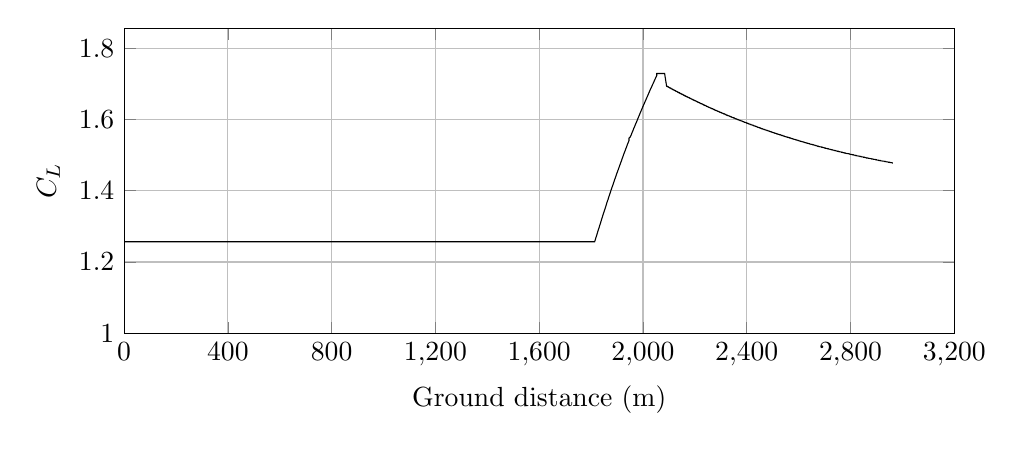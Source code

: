 %CL_vs_GroundDistance
\begin{tikzpicture}

\begin{axis}[
width=\textwidth,
height=0.45\textwidth,
scaled ticks=false, tick label style={/pgf/number format/fixed},
xmin=0.0,
xmax=3200,
xtick={0,400,800,1200,1600,2000,2400,2800,3200},
xlabel={Ground distance (m)},
xmajorgrids,
ymin=1.0,
ymax=1.856,
ylabel={$C_L$},
ymajorgrids,
legend style={at={(1.03,0.5)},anchor=west,draw=black,fill=white,legend cell align=left}
]

\addplot [
color=black,
solid
]
table[row sep=crcr]{
1.36E-8	1.257\\
2.033E-7	1.257\\
1.849E-6	1.257\\
9.983E-6	1.257\\
4.135E-5	1.257\\
1.247E-4	1.257\\
2.844E-4	1.257\\
5.588E-4	1.257\\
9.398E-4	1.257\\
0.001	1.257\\
0.002	1.257\\
0.003	1.257\\
0.003	1.257\\
0.004	1.257\\
0.005	1.257\\
0.006	1.257\\
0.008	1.257\\
0.009	1.257\\
0.01	1.257\\
0.012	1.257\\
0.013	1.257\\
0.015	1.257\\
0.017	1.257\\
0.018	1.257\\
0.02	1.257\\
0.022	1.257\\
0.025	1.257\\
0.027	1.257\\
0.029	1.257\\
0.032	1.257\\
0.034	1.257\\
0.037	1.257\\
0.04	1.257\\
0.042	1.257\\
0.045	1.257\\
0.048	1.257\\
0.052	1.257\\
0.055	1.257\\
0.058	1.257\\
0.062	1.257\\
0.065	1.257\\
0.069	1.257\\
0.073	1.257\\
0.077	1.257\\
0.08	1.257\\
0.085	1.257\\
0.089	1.257\\
0.093	1.257\\
0.097	1.257\\
0.102	1.257\\
0.107	1.257\\
0.111	1.257\\
0.116	1.257\\
0.121	1.257\\
0.126	1.257\\
0.131	1.257\\
0.136	1.257\\
0.142	1.257\\
0.147	1.257\\
0.153	1.257\\
0.158	1.257\\
0.164	1.257\\
0.17	1.257\\
0.176	1.257\\
0.182	1.257\\
0.188	1.257\\
0.195	1.257\\
0.201	1.257\\
0.208	1.257\\
0.214	1.257\\
0.221	1.257\\
0.228	1.257\\
0.235	1.257\\
0.242	1.257\\
0.25	1.257\\
0.257	1.257\\
0.264	1.257\\
0.272	1.257\\
0.28	1.257\\
0.287	1.257\\
0.296	1.257\\
0.304	1.257\\
0.312	1.257\\
0.32	1.257\\
0.329	1.257\\
0.337	1.257\\
0.346	1.257\\
0.355	1.257\\
0.363	1.257\\
0.372	1.257\\
0.382	1.257\\
0.391	1.257\\
0.4	1.257\\
0.41	1.257\\
0.419	1.257\\
0.429	1.257\\
0.439	1.257\\
0.449	1.257\\
0.459	1.257\\
0.469	1.257\\
0.48	1.257\\
0.49	1.257\\
0.501	1.257\\
0.511	1.257\\
0.522	1.257\\
0.533	1.257\\
0.545	1.257\\
0.556	1.257\\
0.567	1.257\\
0.579	1.257\\
0.59	1.257\\
0.602	1.257\\
0.614	1.257\\
0.626	1.257\\
0.638	1.257\\
0.65	1.257\\
0.663	1.257\\
0.675	1.257\\
0.689	1.257\\
0.702	1.257\\
0.715	1.257\\
0.728	1.257\\
0.742	1.257\\
0.755	1.257\\
0.769	1.257\\
0.783	1.257\\
0.797	1.257\\
0.811	1.257\\
0.825	1.257\\
0.84	1.257\\
0.854	1.257\\
0.869	1.257\\
0.884	1.257\\
0.899	1.257\\
0.914	1.257\\
0.929	1.257\\
0.945	1.257\\
0.961	1.257\\
0.976	1.257\\
0.992	1.257\\
1.007	1.257\\
1.023	1.257\\
1.04	1.257\\
1.056	1.257\\
1.073	1.257\\
1.09	1.257\\
1.107	1.257\\
1.124	1.257\\
1.142	1.257\\
1.159	1.257\\
1.177	1.257\\
1.195	1.257\\
1.213	1.257\\
1.231	1.257\\
1.249	1.257\\
1.268	1.257\\
1.286	1.257\\
1.305	1.257\\
1.323	1.257\\
1.342	1.257\\
1.361	1.257\\
1.382	1.257\\
1.401	1.257\\
1.421	1.257\\
1.441	1.257\\
1.461	1.257\\
1.482	1.257\\
1.502	1.257\\
1.522	1.257\\
1.544	1.257\\
1.565	1.257\\
1.586	1.257\\
1.607	1.257\\
1.629	1.257\\
1.651	1.257\\
1.673	1.257\\
1.695	1.257\\
1.717	1.257\\
1.739	1.257\\
1.762	1.257\\
1.785	1.257\\
1.808	1.257\\
1.831	1.257\\
1.854	1.257\\
1.878	1.257\\
1.902	1.257\\
1.925	1.257\\
1.95	1.257\\
1.975	1.257\\
1.999	1.257\\
2.025	1.257\\
2.049	1.257\\
2.074	1.257\\
2.1	1.257\\
2.125	1.257\\
2.15	1.257\\
2.176	1.257\\
2.202	1.257\\
2.228	1.257\\
2.254	1.257\\
2.281	1.257\\
2.308	1.257\\
2.335	1.257\\
2.362	1.257\\
2.39	1.257\\
2.417	1.257\\
2.445	1.257\\
2.474	1.257\\
2.502	1.257\\
2.53	1.257\\
2.559	1.257\\
2.588	1.257\\
2.618	1.257\\
2.648	1.257\\
2.677	1.257\\
2.706	1.257\\
2.736	1.257\\
2.766	1.257\\
2.796	1.257\\
2.827	1.257\\
2.859	1.257\\
2.89	1.257\\
2.922	1.257\\
2.953	1.257\\
2.985	1.257\\
3.017	1.257\\
3.049	1.257\\
3.081	1.257\\
3.113	1.257\\
3.145	1.257\\
3.179	1.257\\
3.211	1.257\\
3.246	1.257\\
3.28	1.257\\
3.314	1.257\\
3.349	1.257\\
3.383	1.257\\
3.418	1.257\\
3.454	1.257\\
3.489	1.257\\
3.524	1.257\\
3.561	1.257\\
3.597	1.257\\
3.633	1.257\\
3.669	1.257\\
3.707	1.257\\
3.743	1.257\\
3.781	1.257\\
3.819	1.257\\
3.856	1.257\\
3.895	1.257\\
3.933	1.257\\
3.972	1.257\\
4.01	1.257\\
4.049	1.257\\
4.089	1.257\\
4.129	1.257\\
4.168	1.257\\
4.208	1.257\\
4.248	1.257\\
4.288	1.257\\
4.329	1.257\\
4.369	1.257\\
4.41	1.257\\
4.452	1.257\\
4.493	1.257\\
4.536	1.257\\
4.578	1.257\\
4.62	1.257\\
4.662	1.257\\
4.706	1.257\\
4.749	1.257\\
4.792	1.257\\
4.836	1.257\\
4.881	1.257\\
4.925	1.257\\
4.97	1.257\\
5.015	1.257\\
5.06	1.257\\
5.106	1.257\\
5.152	1.257\\
5.197	1.257\\
5.244	1.257\\
5.29	1.257\\
5.336	1.257\\
5.383	1.257\\
5.43	1.257\\
5.477	1.257\\
5.526	1.257\\
5.574	1.257\\
5.623	1.257\\
5.671	1.257\\
5.72	1.257\\
5.771	1.257\\
5.821	1.257\\
5.87	1.257\\
5.921	1.257\\
5.971	1.257\\
6.021	1.257\\
6.071	1.257\\
6.123	1.257\\
6.174	1.257\\
6.226	1.257\\
6.278	1.257\\
6.332	1.257\\
6.384	1.257\\
6.437	1.257\\
6.489	1.257\\
6.543	1.257\\
6.597	1.257\\
6.65	1.257\\
6.705	1.257\\
6.759	1.257\\
6.814	1.257\\
6.87	1.257\\
6.925	1.257\\
6.981	1.257\\
7.038	1.257\\
7.095	1.257\\
7.151	1.257\\
7.209	1.257\\
7.267	1.257\\
7.325	1.257\\
7.383	1.257\\
7.442	1.257\\
7.502	1.257\\
7.562	1.257\\
7.622	1.257\\
7.683	1.257\\
7.743	1.257\\
7.803	1.257\\
7.864	1.257\\
7.925	1.257\\
7.987	1.257\\
8.048	1.257\\
8.109	1.257\\
8.173	1.257\\
8.236	1.257\\
8.3	1.257\\
8.363	1.257\\
8.428	1.257\\
8.491	1.257\\
8.557	1.257\\
8.623	1.257\\
8.688	1.257\\
8.754	1.257\\
8.821	1.257\\
8.889	1.257\\
8.957	1.257\\
9.025	1.257\\
9.093	1.257\\
9.16	1.257\\
9.227	1.257\\
9.296	1.257\\
9.364	1.257\\
9.433	1.257\\
9.504	1.257\\
9.575	1.257\\
9.644	1.257\\
9.716	1.257\\
9.787	1.257\\
9.858	1.257\\
9.93	1.257\\
10.002	1.257\\
10.075	1.257\\
10.147	1.257\\
10.221	1.257\\
10.294	1.257\\
10.367	1.257\\
10.441	1.257\\
10.516	1.257\\
10.591	1.257\\
10.667	1.257\\
10.743	1.257\\
10.82	1.257\\
10.897	1.257\\
10.974	1.257\\
11.051	1.257\\
11.128	1.257\\
11.208	1.257\\
11.287	1.257\\
11.366	1.257\\
11.446	1.257\\
11.527	1.257\\
11.607	1.257\\
11.688	1.257\\
11.77	1.257\\
11.851	1.257\\
11.933	1.257\\
12.017	1.257\\
12.1	1.257\\
12.185	1.257\\
12.271	1.257\\
12.354	1.257\\
12.44	1.257\\
12.526	1.257\\
12.611	1.257\\
12.696	1.257\\
12.785	1.257\\
12.871	1.257\\
12.958	1.257\\
13.046	1.257\\
13.133	1.257\\
13.221	1.257\\
13.31	1.257\\
13.4	1.257\\
13.489	1.257\\
13.578	1.257\\
13.667	1.257\\
13.758	1.257\\
13.848	1.257\\
13.939	1.257\\
14.031	1.257\\
14.124	1.257\\
14.215	1.257\\
14.308	1.257\\
14.401	1.257\\
14.495	1.257\\
14.589	1.257\\
14.683	1.257\\
14.779	1.257\\
14.874	1.257\\
14.97	1.257\\
15.069	1.257\\
15.164	1.257\\
15.26	1.257\\
15.357	1.257\\
15.455	1.257\\
15.553	1.257\\
15.653	1.257\\
15.755	1.257\\
15.856	1.257\\
15.958	1.257\\
16.06	1.257\\
16.164	1.257\\
16.267	1.257\\
16.369	1.257\\
16.472	1.257\\
16.577	1.257\\
16.679	1.257\\
16.784	1.257\\
16.89	1.257\\
16.997	1.257\\
17.104	1.257\\
17.211	1.257\\
17.319	1.257\\
17.424	1.257\\
17.532	1.257\\
17.64	1.257\\
17.749	1.257\\
17.857	1.257\\
17.969	1.257\\
18.08	1.257\\
18.189	1.257\\
18.302	1.257\\
18.413	1.257\\
18.526	1.257\\
18.637	1.257\\
18.751	1.257\\
18.865	1.257\\
18.98	1.257\\
19.094	1.257\\
19.209	1.257\\
19.323	1.257\\
19.438	1.257\\
19.556	1.257\\
19.672	1.257\\
19.789	1.257\\
19.907	1.257\\
20.024	1.257\\
20.143	1.257\\
20.264	1.257\\
20.384	1.257\\
20.504	1.257\\
20.623	1.257\\
20.745	1.257\\
20.866	1.257\\
20.987	1.257\\
21.113	1.257\\
21.236	1.257\\
21.36	1.257\\
21.484	1.257\\
21.608	1.257\\
21.732	1.257\\
21.858	1.257\\
21.985	1.257\\
22.112	1.257\\
22.237	1.257\\
22.363	1.257\\
22.489	1.257\\
22.616	1.257\\
22.744	1.257\\
22.875	1.257\\
23.004	1.257\\
23.131	1.257\\
23.258	1.257\\
23.389	1.257\\
23.52	1.257\\
23.653	1.257\\
23.783	1.257\\
23.918	1.257\\
24.051	1.257\\
24.182	1.257\\
24.315	1.257\\
24.45	1.257\\
24.585	1.257\\
24.721	1.257\\
24.857	1.257\\
24.995	1.257\\
25.13	1.257\\
25.271	1.257\\
25.407	1.257\\
25.543	1.257\\
25.683	1.257\\
25.821	1.257\\
25.96	1.257\\
25.988	1.257\\
26.056	1.257\\
26.062	1.257\\
26.067	1.257\\
26.072	1.257\\
26.073	1.257\\
26.075	1.257\\
26.08	1.257\\
26.102	1.257\\
26.183	1.257\\
26.3	1.257\\
26.428	1.257\\
26.558	1.257\\
26.688	1.257\\
26.819	1.257\\
26.952	1.257\\
27.084	1.257\\
27.217	1.257\\
27.351	1.257\\
27.483	1.257\\
27.618	1.257\\
27.752	1.257\\
27.887	1.257\\
28.023	1.257\\
28.159	1.257\\
28.296	1.257\\
28.435	1.257\\
28.571	1.257\\
28.71	1.257\\
28.85	1.257\\
28.989	1.257\\
29.129	1.257\\
29.272	1.257\\
29.413	1.257\\
29.555	1.257\\
29.7	1.257\\
29.842	1.257\\
29.985	1.257\\
30.129	1.257\\
30.275	1.257\\
30.422	1.257\\
30.569	1.257\\
30.717	1.257\\
30.865	1.257\\
31.012	1.257\\
31.162	1.257\\
31.314	1.257\\
31.463	1.257\\
31.612	1.257\\
31.763	1.257\\
31.915	1.257\\
32.067	1.257\\
32.219	1.257\\
32.372	1.257\\
32.525	1.257\\
32.677	1.257\\
32.83	1.257\\
32.986	1.257\\
33.143	1.257\\
33.3	1.257\\
33.458	1.257\\
33.614	1.257\\
33.77	1.257\\
33.929	1.257\\
34.088	1.257\\
34.248	1.257\\
34.407	1.257\\
34.565	1.257\\
34.724	1.257\\
34.887	1.257\\
35.049	1.257\\
35.21	1.257\\
35.37	1.257\\
35.532	1.257\\
35.693	1.257\\
35.855	1.257\\
36.023	1.257\\
36.191	1.257\\
36.357	1.257\\
36.521	1.257\\
36.688	1.257\\
36.854	1.257\\
37.025	1.257\\
37.192	1.257\\
37.361	1.257\\
37.529	1.257\\
37.697	1.257\\
37.868	1.257\\
38.038	1.257\\
38.209	1.257\\
38.379	1.257\\
38.553	1.257\\
38.723	1.257\\
38.898	1.257\\
39.071	1.257\\
39.244	1.257\\
39.42	1.257\\
39.592	1.257\\
39.765	1.257\\
39.943	1.257\\
40.117	1.257\\
40.295	1.257\\
40.472	1.257\\
40.648	1.257\\
40.824	1.257\\
41.004	1.257\\
41.182	1.257\\
41.36	1.257\\
41.54	1.257\\
41.723	1.257\\
41.903	1.257\\
42.085	1.257\\
42.267	1.257\\
42.447	1.257\\
42.631	1.257\\
42.81	1.257\\
42.993	1.257\\
43.179	1.257\\
43.363	1.257\\
43.548	1.257\\
43.734	1.257\\
43.918	1.257\\
44.105	1.257\\
44.293	1.257\\
44.481	1.257\\
44.669	1.257\\
44.859	1.257\\
45.047	1.257\\
45.237	1.257\\
45.428	1.257\\
45.616	1.257\\
45.807	1.257\\
45.999	1.257\\
46.188	1.257\\
46.381	1.257\\
46.573	1.257\\
46.766	1.257\\
46.959	1.257\\
47.153	1.257\\
47.345	1.257\\
47.539	1.257\\
47.732	1.257\\
47.928	1.257\\
48.123	1.257\\
48.321	1.257\\
48.517	1.257\\
48.713	1.257\\
48.913	1.257\\
49.112	1.257\\
49.312	1.257\\
49.51	1.257\\
49.712	1.257\\
49.91	1.257\\
50.112	1.257\\
50.309	1.257\\
50.508	1.257\\
50.709	1.257\\
50.912	1.257\\
51.116	1.257\\
51.321	1.257\\
51.525	1.257\\
51.729	1.257\\
51.934	1.257\\
52.14	1.257\\
52.345	1.257\\
52.551	1.257\\
52.757	1.257\\
52.965	1.257\\
53.175	1.257\\
53.382	1.257\\
53.592	1.257\\
53.804	1.257\\
54.015	1.257\\
54.224	1.257\\
54.432	1.257\\
54.643	1.257\\
54.855	1.257\\
55.066	1.257\\
55.28	1.257\\
55.492	1.257\\
55.704	1.257\\
55.917	1.257\\
56.132	1.257\\
56.347	1.257\\
56.559	1.257\\
56.776	1.257\\
56.995	1.257\\
57.215	1.257\\
57.435	1.257\\
57.654	1.257\\
57.873	1.257\\
58.091	1.257\\
58.312	1.257\\
58.532	1.257\\
58.755	1.257\\
58.977	1.257\\
59.199	1.257\\
59.421	1.257\\
59.645	1.257\\
59.869	1.257\\
60.094	1.257\\
60.318	1.257\\
60.542	1.257\\
60.767	1.257\\
60.996	1.257\\
61.224	1.257\\
61.453	1.257\\
61.684	1.257\\
61.914	1.257\\
62.145	1.257\\
62.376	1.257\\
62.607	1.257\\
62.841	1.257\\
63.075	1.257\\
63.312	1.257\\
63.546	1.257\\
63.782	1.257\\
64.017	1.257\\
64.254	1.257\\
64.493	1.257\\
64.731	1.257\\
64.969	1.257\\
65.211	1.257\\
65.451	1.257\\
65.69	1.257\\
65.93	1.257\\
66.172	1.257\\
66.414	1.257\\
66.656	1.257\\
66.899	1.257\\
67.144	1.257\\
67.388	1.257\\
67.633	1.257\\
67.879	1.257\\
68.126	1.257\\
68.373	1.257\\
68.622	1.257\\
68.871	1.257\\
69.12	1.257\\
69.368	1.257\\
69.62	1.257\\
69.872	1.257\\
70.128	1.257\\
70.379	1.257\\
70.634	1.257\\
70.892	1.257\\
71.146	1.257\\
71.402	1.257\\
71.662	1.257\\
71.925	1.257\\
72.185	1.257\\
72.446	1.257\\
72.706	1.257\\
72.967	1.257\\
73.229	1.257\\
73.491	1.257\\
73.754	1.257\\
74.019	1.257\\
74.285	1.257\\
74.554	1.257\\
74.823	1.257\\
75.094	1.257\\
75.364	1.257\\
75.635	1.257\\
75.908	1.257\\
76.182	1.257\\
76.456	1.257\\
76.73	1.257\\
77.004	1.257\\
77.286	1.257\\
77.568	1.257\\
77.846	1.257\\
78.125	1.257\\
78.406	1.257\\
78.686	1.257\\
78.969	1.257\\
79.256	1.257\\
79.542	1.257\\
79.827	1.257\\
80.113	1.257\\
80.404	1.257\\
80.691	1.257\\
80.981	1.257\\
81.272	1.257\\
81.567	1.257\\
81.862	1.257\\
82.157	1.257\\
82.45	1.257\\
82.745	1.257\\
83.043	1.257\\
83.342	1.257\\
83.644	1.257\\
83.947	1.257\\
84.251	1.257\\
84.552	1.257\\
84.857	1.257\\
85.165	1.257\\
85.471	1.257\\
85.779	1.257\\
86.089	1.257\\
86.403	1.257\\
86.712	1.257\\
87.027	1.257\\
87.342	1.257\\
87.658	1.257\\
87.98	1.257\\
88.297	1.257\\
88.618	1.257\\
88.936	1.257\\
89.257	1.257\\
89.579	1.257\\
89.9	1.257\\
90.225	1.257\\
90.55	1.257\\
90.878	1.257\\
91.207	1.257\\
91.541	1.257\\
91.87	1.257\\
92.201	1.257\\
92.534	1.257\\
92.864	1.257\\
93.197	1.257\\
93.531	1.257\\
93.867	1.257\\
94.205	1.257\\
94.542	1.257\\
94.885	1.257\\
95.228	1.257\\
95.571	1.257\\
95.914	1.257\\
96.255	1.257\\
96.597	1.257\\
96.938	1.257\\
97.282	1.257\\
97.622	1.257\\
97.966	1.257\\
98.313	1.257\\
98.659	1.257\\
99.001	1.257\\
99.351	1.257\\
99.698	1.257\\
100.047	1.257\\
100.392	1.257\\
100.743	1.257\\
101.089	1.257\\
101.435	1.257\\
101.784	1.257\\
102.132	1.257\\
102.475	1.257\\
102.822	1.257\\
103.167	1.257\\
103.515	1.257\\
103.864	1.257\\
104.21	1.257\\
104.552	1.257\\
104.897	1.257\\
105.241	1.257\\
105.584	1.257\\
105.926	1.257\\
106.273	1.257\\
106.615	1.257\\
106.959	1.257\\
107.3	1.257\\
107.641	1.257\\
107.983	1.257\\
108.325	1.257\\
108.394	1.257\\
108.405	1.257\\
108.416	1.257\\
108.425	1.257\\
108.443	1.257\\
108.52	1.257\\
108.701	1.257\\
108.994	1.257\\
109.302	1.257\\
109.609	1.257\\
109.916	1.257\\
110.229	1.257\\
110.541	1.257\\
110.854	1.257\\
111.174	1.257\\
111.494	1.257\\
111.812	1.257\\
112.131	1.257\\
112.452	1.257\\
112.775	1.257\\
113.1	1.257\\
113.43	1.257\\
113.76	1.257\\
114.091	1.257\\
114.425	1.257\\
114.76	1.257\\
115.095	1.257\\
115.434	1.257\\
115.775	1.257\\
116.117	1.257\\
116.462	1.257\\
116.808	1.257\\
117.157	1.257\\
117.506	1.257\\
117.854	1.257\\
118.205	1.257\\
118.559	1.257\\
118.913	1.257\\
119.27	1.257\\
119.63	1.257\\
119.99	1.257\\
120.347	1.257\\
120.714	1.257\\
121.081	1.257\\
121.447	1.257\\
121.815	1.257\\
122.185	1.257\\
122.554	1.257\\
122.925	1.257\\
123.296	1.257\\
123.67	1.257\\
124.047	1.257\\
124.424	1.257\\
124.802	1.257\\
125.182	1.257\\
125.559	1.257\\
125.939	1.257\\
126.32	1.257\\
126.701	1.257\\
127.081	1.257\\
127.462	1.257\\
127.844	1.257\\
128.227	1.257\\
128.61	1.257\\
128.996	1.257\\
129.378	1.257\\
129.761	1.257\\
130.145	1.257\\
130.53	1.257\\
130.917	1.257\\
131.294	1.257\\
131.675	1.257\\
132.058	1.257\\
132.441	1.257\\
132.827	1.257\\
133.21	1.257\\
133.594	1.257\\
133.976	1.257\\
134.361	1.257\\
134.745	1.257\\
135.129	1.257\\
135.514	1.257\\
135.898	1.257\\
136.282	1.257\\
136.664	1.257\\
137.047	1.257\\
137.428	1.257\\
137.813	1.257\\
138.197	1.257\\
138.581	1.257\\
138.966	1.257\\
139.35	1.257\\
139.734	1.257\\
140.116	1.257\\
140.5	1.257\\
140.882	1.257\\
141.262	1.257\\
141.643	1.257\\
142.027	1.257\\
142.411	1.257\\
142.794	1.257\\
143.176	1.257\\
143.56	1.257\\
143.942	1.257\\
144.324	1.257\\
144.707	1.257\\
145.087	1.257\\
145.469	1.257\\
145.85	1.257\\
146.231	1.257\\
146.615	1.257\\
146.998	1.257\\
147.384	1.257\\
147.767	1.257\\
148.152	1.257\\
148.536	1.257\\
148.92	1.257\\
149.304	1.257\\
149.688	1.257\\
150.071	1.257\\
150.456	1.257\\
150.845	1.257\\
151.229	1.257\\
151.615	1.257\\
151.998	1.257\\
152.383	1.257\\
152.769	1.257\\
153.156	1.257\\
153.543	1.257\\
153.931	1.257\\
154.318	1.257\\
154.704	1.257\\
155.089	1.257\\
155.476	1.257\\
155.866	1.257\\
156.254	1.257\\
156.642	1.257\\
157.03	1.257\\
157.421	1.257\\
157.811	1.257\\
158.199	1.257\\
158.589	1.257\\
158.979	1.257\\
159.371	1.257\\
159.761	1.257\\
160.152	1.257\\
160.541	1.257\\
160.933	1.257\\
161.326	1.257\\
161.718	1.257\\
162.112	1.257\\
162.506	1.257\\
162.899	1.257\\
163.293	1.257\\
163.689	1.257\\
164.085	1.257\\
164.483	1.257\\
164.879	1.257\\
165.273	1.257\\
165.671	1.257\\
166.069	1.257\\
166.47	1.257\\
166.872	1.257\\
167.271	1.257\\
167.672	1.257\\
168.071	1.257\\
168.472	1.257\\
168.875	1.257\\
169.279	1.257\\
169.681	1.257\\
170.088	1.257\\
170.493	1.257\\
170.898	1.257\\
171.305	1.257\\
171.71	1.257\\
172.116	1.257\\
172.525	1.257\\
172.933	1.257\\
173.342	1.257\\
173.754	1.257\\
174.165	1.257\\
174.579	1.257\\
174.991	1.257\\
175.401	1.257\\
175.815	1.257\\
176.228	1.257\\
176.642	1.257\\
177.057	1.257\\
177.475	1.257\\
177.893	1.257\\
178.31	1.257\\
178.728	1.257\\
179.145	1.257\\
179.565	1.257\\
179.987	1.257\\
180.41	1.257\\
180.834	1.257\\
181.26	1.257\\
181.684	1.257\\
181.893	1.257\\
182.111	1.257\\
182.537	1.257\\
183.424	1.257\\
184.301	1.257\\
185.174	1.257\\
186.051	1.257\\
186.939	1.257\\
187.824	1.257\\
188.721	1.257\\
189.61	1.257\\
190.501	1.257\\
191.389	1.257\\
192.281	1.257\\
193.188	1.257\\
194.089	1.257\\
194.997	1.257\\
195.895	1.257\\
196.797	1.257\\
197.707	1.257\\
198.612	1.257\\
199.526	1.257\\
200.439	1.257\\
201.346	1.257\\
202.261	1.257\\
203.18	1.257\\
204.102	1.257\\
205.014	1.257\\
205.94	1.257\\
206.864	1.257\\
207.792	1.257\\
208.728	1.257\\
209.66	1.257\\
210.599	1.257\\
211.543	1.257\\
212.489	1.257\\
213.428	1.257\\
214.373	1.257\\
215.316	1.257\\
216.269	1.257\\
217.223	1.257\\
218.179	1.257\\
219.134	1.257\\
220.09	1.257\\
221.054	1.257\\
222.019	1.257\\
222.987	1.257\\
223.959	1.257\\
224.935	1.257\\
225.912	1.257\\
226.897	1.257\\
227.878	1.257\\
228.866	1.257\\
229.858	1.257\\
230.849	1.257\\
231.835	1.257\\
232.836	1.257\\
233.841	1.257\\
234.845	1.257\\
235.851	1.257\\
236.862	1.257\\
237.87	1.257\\
238.883	1.257\\
239.887	1.257\\
240.907	1.257\\
241.926	1.257\\
242.95	1.257\\
243.987	1.257\\
245.016	1.257\\
246.059	1.257\\
247.097	1.257\\
248.14	1.257\\
249.183	1.257\\
250.237	1.257\\
251.289	1.257\\
252.346	1.257\\
253.401	1.257\\
254.474	1.257\\
255.553	1.257\\
256.621	1.257\\
257.692	1.257\\
258.78	1.257\\
259.862	1.257\\
260.94	1.257\\
262.023	1.257\\
263.111	1.257\\
264.212	1.257\\
265.312	1.257\\
266.409	1.257\\
267.513	1.257\\
268.63	1.257\\
269.759	1.257\\
270.89	1.257\\
272.012	1.257\\
273.137	1.257\\
274.27	1.257\\
275.414	1.257\\
276.554	1.257\\
277.697	1.257\\
278.857	1.257\\
280.025	1.257\\
281.203	1.257\\
282.379	1.257\\
283.557	1.257\\
284.742	1.257\\
285.933	1.257\\
287.129	1.257\\
288.315	1.257\\
289.506	1.257\\
290.718	1.257\\
291.924	1.257\\
293.137	1.257\\
294.378	1.257\\
295.624	1.257\\
296.871	1.257\\
298.123	1.257\\
299.351	1.257\\
300.608	1.257\\
301.876	1.257\\
303.153	1.257\\
304.417	1.257\\
305.709	1.257\\
306.998	1.257\\
308.287	1.257\\
309.567	1.257\\
310.848	1.257\\
312.15	1.257\\
313.456	1.257\\
314.755	1.257\\
316.075	1.257\\
317.41	1.257\\
318.732	1.257\\
320.056	1.257\\
321.38	1.257\\
322.688	1.257\\
324.046	1.257\\
325.391	1.257\\
326.737	1.257\\
328.067	1.257\\
329.402	1.257\\
330.745	1.257\\
332.071	1.257\\
333.417	1.257\\
334.747	1.257\\
336.087	1.257\\
337.421	1.257\\
338.755	1.257\\
340.081	1.257\\
341.399	1.257\\
342.722	1.257\\
344.041	1.257\\
345.353	1.257\\
346.656	1.257\\
347.965	1.257\\
349.269	1.257\\
350.567	1.257\\
351.867	1.257\\
353.15	1.257\\
354.427	1.257\\
355.708	1.257\\
356.984	1.257\\
358.258	1.257\\
358.511	1.257\\
358.648	1.257\\
358.732	1.257\\
358.973	1.257\\
359.0	1.257\\
359.018	1.257\\
359.029	1.257\\
359.04	1.257\\
359.093	1.257\\
359.312	1.257\\
359.967	1.257\\
361.014	1.257\\
362.103	1.257\\
363.206	1.257\\
364.308	1.257\\
365.419	1.257\\
366.533	1.257\\
367.646	1.257\\
368.766	1.257\\
369.898	1.257\\
371.033	1.257\\
372.179	1.257\\
373.32	1.257\\
374.478	1.257\\
375.645	1.257\\
376.821	1.257\\
377.999	1.257\\
379.187	1.257\\
380.378	1.257\\
381.576	1.257\\
382.775	1.257\\
383.981	1.257\\
385.193	1.257\\
386.413	1.257\\
387.642	1.257\\
388.867	1.257\\
390.105	1.257\\
391.361	1.257\\
392.621	1.257\\
393.887	1.257\\
395.152	1.257\\
396.427	1.257\\
397.708	1.257\\
398.997	1.257\\
400.294	1.257\\
401.587	1.257\\
402.893	1.257\\
404.203	1.257\\
405.513	1.257\\
406.819	1.257\\
408.143	1.257\\
409.462	1.257\\
410.787	1.257\\
412.099	1.257\\
413.41	1.257\\
414.733	1.257\\
416.06	1.257\\
417.38	1.257\\
418.701	1.257\\
420.019	1.257\\
421.339	1.257\\
422.668	1.257\\
423.983	1.257\\
425.287	1.257\\
426.587	1.257\\
427.904	1.257\\
429.215	1.257\\
430.508	1.257\\
431.806	1.257\\
433.108	1.257\\
434.412	1.257\\
435.706	1.257\\
437.0	1.257\\
438.287	1.257\\
439.579	1.257\\
440.863	1.257\\
442.148	1.257\\
443.425	1.257\\
444.7	1.257\\
445.976	1.257\\
447.249	1.257\\
448.523	1.257\\
449.797	1.257\\
451.073	1.257\\
452.338	1.257\\
453.595	1.257\\
454.855	1.257\\
456.109	1.257\\
457.375	1.257\\
458.628	1.257\\
459.883	1.257\\
461.15	1.257\\
462.4	1.257\\
463.658	1.257\\
464.907	1.257\\
466.157	1.257\\
467.405	1.257\\
468.645	1.257\\
469.886	1.257\\
471.121	1.257\\
472.369	1.257\\
473.613	1.257\\
474.847	1.257\\
476.092	1.257\\
477.333	1.257\\
478.572	1.257\\
479.801	1.257\\
481.038	1.257\\
482.274	1.257\\
483.508	1.257\\
484.736	1.257\\
485.97	1.257\\
487.204	1.257\\
488.438	1.257\\
489.666	1.257\\
490.903	1.257\\
492.128	1.257\\
493.356	1.257\\
494.581	1.257\\
495.813	1.257\\
497.039	1.257\\
498.267	1.257\\
499.503	1.257\\
500.737	1.257\\
501.97	1.257\\
503.198	1.257\\
504.424	1.257\\
505.654	1.257\\
506.88	1.257\\
508.103	1.257\\
509.33	1.257\\
510.55	1.257\\
511.776	1.257\\
513.007	1.257\\
514.237	1.257\\
515.465	1.257\\
516.693	1.257\\
517.918	1.257\\
519.145	1.257\\
520.369	1.257\\
521.596	1.257\\
522.819	1.257\\
524.05	1.257\\
525.278	1.257\\
526.504	1.257\\
527.731	1.257\\
528.968	1.257\\
530.19	1.257\\
531.42	1.257\\
532.651	1.257\\
533.886	1.257\\
535.119	1.257\\
536.354	1.257\\
537.601	1.257\\
538.84	1.257\\
540.073	1.257\\
541.308	1.257\\
542.545	1.257\\
543.78	1.257\\
545.021	1.257\\
546.264	1.257\\
547.502	1.257\\
548.743	1.257\\
549.98	1.257\\
551.221	1.257\\
552.462	1.257\\
553.71	1.257\\
554.951	1.257\\
556.199	1.257\\
557.445	1.257\\
558.691	1.257\\
559.937	1.257\\
561.19	1.257\\
562.439	1.257\\
563.685	1.257\\
564.93	1.257\\
566.186	1.257\\
567.434	1.257\\
568.693	1.257\\
569.955	1.257\\
571.208	1.257\\
572.463	1.257\\
573.726	1.257\\
574.985	1.257\\
576.246	1.257\\
577.504	1.257\\
578.771	1.257\\
580.042	1.257\\
581.306	1.257\\
582.575	1.257\\
583.847	1.257\\
585.114	1.257\\
586.382	1.257\\
587.657	1.257\\
588.931	1.257\\
590.209	1.257\\
591.489	1.257\\
592.771	1.257\\
594.046	1.257\\
595.323	1.257\\
596.605	1.257\\
597.889	1.257\\
599.175	1.257\\
600.469	1.257\\
601.756	1.257\\
603.051	1.257\\
604.344	1.257\\
605.64	1.257\\
606.935	1.257\\
608.229	1.257\\
609.53	1.257\\
610.831	1.257\\
612.137	1.257\\
613.446	1.257\\
614.748	1.257\\
616.053	1.257\\
617.355	1.257\\
618.669	1.257\\
619.978	1.257\\
621.293	1.257\\
622.614	1.257\\
623.933	1.257\\
625.264	1.257\\
626.588	1.257\\
627.914	1.257\\
629.236	1.257\\
630.564	1.257\\
631.895	1.257\\
633.226	1.257\\
634.567	1.257\\
635.898	1.257\\
637.232	1.257\\
638.571	1.257\\
639.917	1.257\\
641.257	1.257\\
642.611	1.257\\
643.966	1.257\\
645.313	1.257\\
646.66	1.257\\
648.01	1.257\\
649.363	1.257\\
650.718	1.257\\
652.079	1.257\\
653.449	1.257\\
654.812	1.257\\
656.174	1.257\\
657.545	1.257\\
658.92	1.257\\
660.296	1.257\\
661.666	1.257\\
663.052	1.257\\
664.436	1.257\\
665.829	1.257\\
667.216	1.257\\
668.605	1.257\\
669.999	1.257\\
671.399	1.257\\
672.797	1.257\\
674.205	1.257\\
675.606	1.257\\
677.012	1.257\\
678.433	1.257\\
679.844	1.257\\
681.264	1.257\\
682.676	1.257\\
684.095	1.257\\
685.516	1.257\\
686.943	1.257\\
688.369	1.257\\
689.803	1.257\\
691.244	1.257\\
692.686	1.257\\
694.131	1.257\\
695.574	1.257\\
697.022	1.257\\
698.481	1.257\\
699.933	1.257\\
701.386	1.257\\
702.843	1.257\\
704.31	1.257\\
705.783	1.257\\
707.259	1.257\\
708.732	1.257\\
710.208	1.257\\
711.695	1.257\\
713.185	1.257\\
714.68	1.257\\
716.169	1.257\\
717.662	1.257\\
719.169	1.257\\
720.68	1.257\\
722.194	1.257\\
723.712	1.257\\
725.227	1.257\\
726.748	1.257\\
728.27	1.257\\
729.797	1.257\\
731.334	1.257\\
732.876	1.257\\
734.415	1.257\\
735.957	1.257\\
737.501	1.257\\
739.057	1.257\\
740.621	1.257\\
742.183	1.257\\
743.763	1.257\\
745.341	1.257\\
746.923	1.257\\
748.507	1.257\\
750.097	1.257\\
751.696	1.257\\
753.304	1.257\\
754.905	1.257\\
756.513	1.257\\
758.126	1.257\\
759.75	1.257\\
761.38	1.257\\
763.017	1.257\\
764.655	1.257\\
766.304	1.257\\
767.961	1.257\\
769.627	1.257\\
771.292	1.257\\
772.956	1.257\\
774.627	1.257\\
776.314	1.257\\
777.998	1.257\\
779.691	1.257\\
781.386	1.257\\
783.094	1.257\\
784.809	1.257\\
786.541	1.257\\
788.275	1.257\\
790.01	1.257\\
791.758	1.257\\
793.51	1.257\\
795.276	1.257\\
797.056	1.257\\
798.844	1.257\\
800.637	1.257\\
802.442	1.257\\
804.267	1.257\\
806.093	1.257\\
807.932	1.257\\
809.789	1.257\\
811.643	1.257\\
813.516	1.257\\
815.399	1.257\\
817.295	1.257\\
819.214	1.257\\
821.134	1.257\\
823.068	1.257\\
825.025	1.257\\
826.988	1.257\\
828.968	1.257\\
830.956	1.257\\
832.969	1.257\\
835.011	1.257\\
837.048	1.257\\
839.114	1.257\\
841.188	1.257\\
843.295	1.257\\
845.427	1.257\\
847.589	1.257\\
849.775	1.257\\
851.985	1.257\\
854.232	1.257\\
856.49	1.257\\
858.76	1.257\\
861.066	1.257\\
863.414	1.257\\
865.799	1.257\\
868.18	1.257\\
870.607	1.257\\
873.047	1.257\\
875.499	1.257\\
877.922	1.257\\
880.326	1.257\\
882.705	1.257\\
885.05	1.257\\
887.388	1.257\\
889.689	1.257\\
891.974	1.257\\
894.233	1.257\\
896.482	1.257\\
898.699	1.257\\
900.894	1.257\\
903.066	1.257\\
905.228	1.257\\
907.367	1.257\\
909.471	1.257\\
911.588	1.257\\
913.662	1.257\\
915.72	1.257\\
917.779	1.257\\
919.811	1.257\\
921.825	1.257\\
923.83	1.257\\
925.829	1.257\\
927.821	1.257\\
929.788	1.257\\
931.751	1.257\\
933.698	1.257\\
935.638	1.257\\
937.564	1.257\\
939.484	1.257\\
941.389	1.257\\
941.768	1.257\\
942.005	1.257\\
942.163	1.257\\
942.264	1.257\\
942.341	1.257\\
942.42	1.257\\
942.493	1.257\\
942.557	1.257\\
942.588	1.257\\
942.616	1.257\\
942.754	1.257\\
943.225	1.257\\
944.647	1.257\\
946.467	1.257\\
948.309	1.257\\
950.18	1.257\\
952.059	1.257\\
953.953	1.257\\
955.854	1.257\\
957.772	1.257\\
959.7	1.257\\
961.642	1.257\\
963.598	1.257\\
965.57	1.257\\
967.567	1.257\\
969.568	1.257\\
971.578	1.257\\
973.618	1.257\\
975.671	1.257\\
977.749	1.257\\
979.842	1.257\\
981.956	1.257\\
984.084	1.257\\
986.239	1.257\\
988.412	1.257\\
990.618	1.257\\
992.827	1.257\\
995.051	1.257\\
997.313	1.257\\
999.586	1.257\\
1001.884	1.257\\
1004.18	1.257\\
1006.506	1.257\\
1008.83	1.257\\
1011.169	1.257\\
1013.495	1.257\\
1015.844	1.257\\
1018.184	1.257\\
1020.513	1.257\\
1022.843	1.257\\
1025.181	1.257\\
1027.496	1.257\\
1029.807	1.257\\
1032.093	1.257\\
1034.374	1.257\\
1036.62	1.257\\
1038.871	1.257\\
1041.097	1.257\\
1043.314	1.257\\
1045.516	1.257\\
1047.695	1.257\\
1049.882	1.257\\
1052.055	1.257\\
1054.201	1.257\\
1056.337	1.257\\
1058.476	1.257\\
1060.612	1.257\\
1062.725	1.257\\
1064.84	1.257\\
1066.929	1.257\\
1069.01	1.257\\
1071.083	1.257\\
1073.168	1.257\\
1075.229	1.257\\
1077.287	1.257\\
1079.337	1.257\\
1081.389	1.257\\
1083.425	1.257\\
1085.467	1.257\\
1087.504	1.257\\
1089.536	1.257\\
1091.557	1.257\\
1093.572	1.257\\
1095.579	1.257\\
1097.582	1.257\\
1099.58	1.257\\
1101.578	1.257\\
1103.571	1.257\\
1105.557	1.257\\
1107.546	1.257\\
1109.528	1.257\\
1111.51	1.257\\
1113.488	1.257\\
1115.454	1.257\\
1117.423	1.257\\
1119.386	1.257\\
1121.345	1.257\\
1123.295	1.257\\
1125.254	1.257\\
1127.202	1.257\\
1129.153	1.257\\
1131.094	1.257\\
1133.039	1.257\\
1134.981	1.257\\
1136.917	1.257\\
1138.857	1.257\\
1140.793	1.257\\
1142.727	1.257\\
1144.667	1.257\\
1146.602	1.257\\
1148.537	1.257\\
1150.471	1.257\\
1152.4	1.257\\
1154.33	1.257\\
1156.26	1.257\\
1158.186	1.257\\
1160.119	1.257\\
1162.041	1.257\\
1163.97	1.257\\
1165.891	1.257\\
1167.809	1.257\\
1169.725	1.257\\
1171.64	1.257\\
1173.562	1.257\\
1175.469	1.257\\
1177.389	1.257\\
1179.312	1.257\\
1181.226	1.257\\
1183.142	1.257\\
1185.053	1.257\\
1186.976	1.257\\
1188.894	1.257\\
1190.815	1.257\\
1192.736	1.257\\
1194.65	1.257\\
1196.564	1.257\\
1198.47	1.257\\
1200.379	1.257\\
1202.294	1.257\\
1204.211	1.257\\
1206.128	1.257\\
1208.038	1.257\\
1209.962	1.257\\
1211.881	1.257\\
1213.803	1.257\\
1215.72	1.257\\
1217.645	1.257\\
1219.559	1.257\\
1221.488	1.257\\
1223.399	1.257\\
1225.318	1.257\\
1227.254	1.257\\
1229.171	1.257\\
1231.09	1.257\\
1233.014	1.257\\
1234.936	1.257\\
1236.864	1.257\\
1238.795	1.257\\
1240.718	1.257\\
1242.648	1.257\\
1244.592	1.257\\
1246.52	1.257\\
1248.459	1.257\\
1250.398	1.257\\
1252.334	1.257\\
1254.283	1.257\\
1256.208	1.257\\
1258.148	1.257\\
1260.078	1.257\\
1262.021	1.257\\
1263.972	1.257\\
1265.919	1.257\\
1267.868	1.257\\
1269.813	1.257\\
1271.758	1.257\\
1273.699	1.257\\
1275.645	1.257\\
1277.592	1.257\\
1279.542	1.257\\
1281.492	1.257\\
1283.447	1.257\\
1285.4	1.257\\
1287.352	1.257\\
1289.317	1.257\\
1291.276	1.257\\
1293.229	1.257\\
1295.193	1.257\\
1297.153	1.257\\
1299.119	1.257\\
1301.088	1.257\\
1303.056	1.257\\
1305.026	1.257\\
1307.005	1.257\\
1308.973	1.257\\
1310.948	1.257\\
1312.927	1.257\\
1314.903	1.257\\
1316.884	1.257\\
1318.87	1.257\\
1320.864	1.257\\
1322.855	1.257\\
1324.843	1.257\\
1326.84	1.257\\
1328.834	1.257\\
1330.824	1.257\\
1332.825	1.257\\
1334.826	1.257\\
1336.832	1.257\\
1338.831	1.257\\
1340.846	1.257\\
1342.849	1.257\\
1344.867	1.257\\
1346.881	1.257\\
1348.895	1.257\\
1350.915	1.257\\
1352.938	1.257\\
1354.968	1.257\\
1356.996	1.257\\
1359.018	1.257\\
1361.041	1.257\\
1363.076	1.257\\
1365.114	1.257\\
1367.163	1.257\\
1369.204	1.257\\
1371.256	1.257\\
1373.304	1.257\\
1375.352	1.257\\
1377.399	1.257\\
1379.449	1.257\\
1381.504	1.257\\
1383.558	1.257\\
1385.617	1.257\\
1387.685	1.257\\
1389.757	1.257\\
1391.818	1.257\\
1393.885	1.257\\
1395.957	1.257\\
1398.042	1.257\\
1400.115	1.257\\
1402.199	1.257\\
1404.284	1.257\\
1406.381	1.257\\
1408.471	1.257\\
1410.574	1.257\\
1412.672	1.257\\
1414.777	1.257\\
1416.89	1.257\\
1419.0	1.257\\
1421.117	1.257\\
1423.231	1.257\\
1425.356	1.257\\
1427.492	1.257\\
1429.621	1.257\\
1431.751	1.257\\
1433.893	1.257\\
1436.033	1.257\\
1438.169	1.257\\
1440.318	1.257\\
1442.459	1.257\\
1444.596	1.257\\
1446.748	1.257\\
1448.899	1.257\\
1451.057	1.257\\
1453.219	1.257\\
1455.39	1.257\\
1457.565	1.257\\
1459.74	1.257\\
1461.913	1.257\\
1464.101	1.257\\
1466.291	1.257\\
1468.489	1.257\\
1470.697	1.257\\
1472.901	1.257\\
1475.107	1.257\\
1477.313	1.257\\
1479.521	1.257\\
1481.74	1.257\\
1483.957	1.257\\
1486.188	1.257\\
1488.414	1.257\\
1490.645	1.257\\
1492.879	1.257\\
1495.119	1.257\\
1497.363	1.257\\
1499.609	1.257\\
1501.871	1.257\\
1504.13	1.257\\
1506.391	1.257\\
1508.661	1.257\\
1510.937	1.257\\
1513.219	1.257\\
1515.492	1.257\\
1517.776	1.257\\
1520.072	1.257\\
1522.36	1.257\\
1524.664	1.257\\
1526.981	1.257\\
1529.299	1.257\\
1531.626	1.257\\
1533.953	1.257\\
1536.28	1.257\\
1538.611	1.257\\
1540.954	1.257\\
1543.292	1.257\\
1545.647	1.257\\
1548.014	1.257\\
1550.376	1.257\\
1552.742	1.257\\
1555.108	1.257\\
1557.485	1.257\\
1559.867	1.257\\
1562.255	1.257\\
1564.668	1.257\\
1567.075	1.257\\
1569.485	1.257\\
1571.902	1.257\\
1574.324	1.257\\
1576.761	1.257\\
1579.209	1.257\\
1581.647	1.257\\
1584.097	1.257\\
1586.555	1.257\\
1589.027	1.257\\
1591.496	1.257\\
1593.981	1.257\\
1596.464	1.257\\
1598.954	1.257\\
1601.448	1.257\\
1603.959	1.257\\
1606.469	1.257\\
1608.986	1.257\\
1611.506	1.257\\
1614.048	1.257\\
1616.59	1.257\\
1619.141	1.257\\
1621.713	1.257\\
1624.287	1.257\\
1626.866	1.257\\
1629.45	1.257\\
1632.049	1.257\\
1634.646	1.257\\
1637.25	1.257\\
1639.866	1.257\\
1642.499	1.257\\
1645.145	1.257\\
1647.8	1.257\\
1650.459	1.257\\
1653.137	1.257\\
1655.819	1.257\\
1658.511	1.257\\
1661.217	1.257\\
1663.939	1.257\\
1666.66	1.257\\
1669.408	1.257\\
1672.161	1.257\\
1674.928	1.257\\
1677.704	1.257\\
1680.511	1.257\\
1683.302	1.257\\
1686.122	1.257\\
1688.948	1.257\\
1691.793	1.257\\
1694.633	1.257\\
1697.483	1.257\\
1700.363	1.257\\
1703.254	1.257\\
1706.167	1.257\\
1709.115	1.257\\
1712.052	1.257\\
1715.015	1.257\\
1717.979	1.257\\
1720.98	1.257\\
1724.007	1.257\\
1727.043	1.257\\
1730.104	1.257\\
1733.183	1.257\\
1736.278	1.257\\
1739.399	1.257\\
1742.545	1.257\\
1745.725	1.257\\
1748.919	1.257\\
1752.148	1.257\\
1755.416	1.257\\
1758.713	1.257\\
1762.052	1.257\\
1765.42	1.257\\
1768.825	1.257\\
1772.26	1.257\\
1775.724	1.257\\
1779.238	1.257\\
1782.808	1.257\\
1786.441	1.257\\
1790.138	1.257\\
1793.872	1.257\\
1797.678	1.257\\
1801.539	1.257\\
1805.51	1.257\\
1809.539	1.257\\
1809.58	1.257\\
1813.697	1.257\\
1817.975	1.267\\
1822.327	1.277\\
1826.724	1.288\\
1831.261	1.298\\
1835.704	1.308\\
1840.13	1.319\\
1844.49	1.329\\
1848.754	1.339\\
1852.926	1.348\\
1857.009	1.357\\
1861.022	1.367\\
1864.964	1.375\\
1868.87	1.384\\
1872.703	1.392\\
1876.483	1.401\\
1880.203	1.409\\
1883.885	1.416\\
1887.548	1.424\\
1891.19	1.432\\
1894.794	1.439\\
1898.358	1.447\\
1901.891	1.454\\
1905.406	1.461\\
1908.885	1.468\\
1912.37	1.475\\
1915.817	1.482\\
1919.25	1.489\\
1922.656	1.496\\
1926.049	1.503\\
1929.429	1.509\\
1932.791	1.516\\
1936.142	1.522\\
1939.474	1.529\\
1942.799	1.535\\
1946.114	1.541\\
1946.246	1.547\\
1946.344	1.548\\
1946.429	1.548\\
1946.483	1.548\\
1946.519	1.548\\
1946.561	1.548\\
1946.802	1.548\\
1947.678	1.549\\
1950.113	1.55\\
1953.732	1.555\\
1957.273	1.562\\
1960.882	1.568\\
1964.506	1.575\\
1968.188	1.581\\
1971.906	1.588\\
1975.702	1.594\\
1979.538	1.601\\
1983.445	1.608\\
1987.406	1.615\\
1991.428	1.622\\
1995.503	1.629\\
1999.64	1.636\\
2003.795	1.643\\
2007.989	1.65\\
2012.221	1.657\\
2016.424	1.664\\
2020.618	1.671\\
2024.758	1.678\\
2028.896	1.685\\
2032.993	1.691\\
2037.064	1.698\\
2041.083	1.704\\
2045.097	1.711\\
2049.034	1.717\\
2052.952	1.723\\
2053.191	1.729\\
2053.462	1.729\\
2053.727	1.729\\
2053.988	1.729\\
2054.245	1.729\\
2054.514	1.729\\
2054.778	1.729\\
2055.05	1.729\\
2055.321	1.729\\
2055.582	1.729\\
2055.834	1.729\\
2056.086	1.729\\
2056.325	1.729\\
2056.585	1.729\\
2056.852	1.729\\
2057.121	1.729\\
2057.375	1.729\\
2057.637	1.729\\
2057.908	1.729\\
2058.18	1.729\\
2058.45	1.729\\
2058.718	1.729\\
2058.988	1.729\\
2059.245	1.729\\
2059.518	1.729\\
2059.774	1.729\\
2060.035	1.729\\
2060.304	1.729\\
2060.562	1.729\\
2060.824	1.729\\
2061.092	1.729\\
2061.361	1.729\\
2061.635	1.729\\
2061.904	1.729\\
2062.176	1.729\\
2062.431	1.729\\
2062.704	1.729\\
2062.958	1.729\\
2063.219	1.729\\
2063.49	1.729\\
2063.747	1.729\\
2064.017	1.729\\
2064.271	1.729\\
2064.536	1.729\\
2064.802	1.729\\
2065.073	1.729\\
2065.337	1.729\\
2065.602	1.729\\
2065.855	1.729\\
2066.115	1.729\\
2066.373	1.729\\
2066.619	1.729\\
2066.886	1.729\\
2067.16	1.729\\
2067.433	1.729\\
2067.703	1.729\\
2067.969	1.729\\
2068.216	1.729\\
2068.489	1.729\\
2068.756	1.729\\
2069.02	1.729\\
2069.283	1.729\\
2069.545	1.729\\
2069.82	1.729\\
2070.092	1.729\\
2070.361	1.729\\
2070.636	1.729\\
2070.886	1.729\\
2071.16	1.729\\
2071.433	1.729\\
2071.701	1.729\\
2071.976	1.729\\
2072.235	1.729\\
2072.511	1.729\\
2072.785	1.729\\
2073.048	1.729\\
2073.323	1.729\\
2073.592	1.729\\
2073.868	1.729\\
2074.144	1.729\\
2074.409	1.729\\
2074.685	1.729\\
2074.961	1.729\\
2075.23	1.729\\
2075.505	1.729\\
2075.776	1.729\\
2076.02	1.729\\
2076.288	1.729\\
2076.542	1.729\\
2076.81	1.729\\
2077.086	1.729\\
2077.348	1.729\\
2077.625	1.729\\
2077.903	1.729\\
2078.18	1.729\\
2078.431	1.729\\
2078.702	1.729\\
2078.98	1.729\\
2079.253	1.729\\
2079.522	1.729\\
2079.8	1.729\\
2080.078	1.729\\
2080.349	1.729\\
2080.627	1.729\\
2080.898	1.729\\
2081.163	1.729\\
2081.441	1.729\\
2081.719	1.729\\
2081.989	1.729\\
2082.265	1.729\\
2082.52	1.729\\
2082.797	1.729\\
2083.003	1.729\\
2083.051	1.729\\
2083.289	1.729\\
2083.547	1.728\\
2083.792	1.727\\
2084.053	1.726\\
2084.327	1.724\\
2084.604	1.723\\
2084.871	1.722\\
2085.136	1.721\\
2085.387	1.719\\
2085.634	1.718\\
2085.91	1.717\\
2086.179	1.716\\
2086.449	1.715\\
2086.726	1.713\\
2087.003	1.712\\
2087.276	1.711\\
2087.537	1.709\\
2087.8	1.708\\
2088.078	1.707\\
2088.351	1.706\\
2088.617	1.705\\
2088.876	1.703\\
2089.126	1.702\\
2089.368	1.701\\
2089.646	1.7\\
2089.923	1.699\\
2090.2	1.697\\
2090.474	1.696\\
2090.737	1.695\\
2091.008	1.694\\
2091.258	1.694\\
2091.527	1.693\\
2091.875	1.693\\
2092.193	1.693\\
2092.497	1.693\\
2092.819	1.693\\
2093.21	1.693\\
2093.679	1.693\\
2094.25	1.692\\
2094.793	1.692\\
2095.241	1.692\\
2095.72	1.692\\
2096.256	1.692\\
2097.318	1.691\\
2098.373	1.691\\
2099.119	1.69\\
2099.807	1.69\\
2100.697	1.69\\
2101.533	1.69\\
2102.343	1.689\\
2103.122	1.689\\
2103.871	1.689\\
2104.681	1.688\\
2105.469	1.688\\
2105.979	1.688\\
2106.507	1.688\\
2107.008	1.687\\
2107.577	1.687\\
2108.188	1.687\\
2108.843	1.687\\
2109.669	1.686\\
2110.419	1.686\\
2111.141	1.686\\
2111.763	1.686\\
2112.539	1.685\\
2113.66	1.685\\
2114.745	1.684\\
2115.947	1.684\\
2117.076	1.683\\
2117.871	1.683\\
2118.82	1.683\\
2119.809	1.682\\
2120.607	1.682\\
2121.277	1.682\\
2121.909	1.682\\
2122.736	1.681\\
2123.731	1.681\\
2124.678	1.681\\
2125.596	1.68\\
2126.656	1.68\\
2127.36	1.679\\
2128.007	1.679\\
2128.706	1.679\\
2129.795	1.679\\
2131.143	1.678\\
2132.163	1.678\\
2132.964	1.677\\
2134.142	1.677\\
2135.233	1.676\\
2136.445	1.676\\
2137.225	1.676\\
2137.939	1.675\\
2138.52	1.675\\
2139.117	1.675\\
2139.762	1.675\\
2140.37	1.675\\
2140.96	1.674\\
2142.125	1.674\\
2143.302	1.673\\
2144.438	1.673\\
2145.559	1.673\\
2146.586	1.672\\
2147.697	1.672\\
2148.56	1.671\\
2149.406	1.671\\
2150.131	1.671\\
2150.686	1.671\\
2151.228	1.67\\
2151.76	1.67\\
2152.426	1.67\\
2153.027	1.67\\
2153.706	1.67\\
2154.897	1.669\\
2155.957	1.669\\
2156.799	1.668\\
2157.875	1.668\\
2158.795	1.668\\
2159.747	1.667\\
2160.612	1.667\\
2161.474	1.667\\
2162.198	1.666\\
2162.903	1.666\\
2163.805	1.666\\
2164.734	1.665\\
2165.681	1.665\\
2166.393	1.665\\
2167.078	1.665\\
2167.739	1.664\\
2168.487	1.664\\
2169.363	1.664\\
2170.234	1.663\\
2171.149	1.663\\
2172.205	1.663\\
2173.551	1.662\\
2175.012	1.662\\
2176.591	1.661\\
2178.114	1.661\\
2179.508	1.66\\
2180.475	1.66\\
2181.259	1.659\\
2182.12	1.659\\
2182.958	1.659\\
2183.745	1.659\\
2184.699	1.658\\
2185.842	1.658\\
2187.047	1.657\\
2188.045	1.657\\
2189.137	1.657\\
2190.287	1.656\\
2191.361	1.656\\
2192.038	1.656\\
2192.965	1.655\\
2193.931	1.655\\
2194.901	1.655\\
2195.819	1.654\\
2196.784	1.654\\
2197.83	1.654\\
2198.859	1.653\\
2199.844	1.653\\
2200.685	1.653\\
2201.942	1.652\\
2203.428	1.652\\
2204.854	1.651\\
2206.033	1.651\\
2207.317	1.65\\
2208.744	1.65\\
2209.794	1.649\\
2210.931	1.649\\
2211.988	1.649\\
2213.001	1.648\\
2214.059	1.648\\
2215.198	1.648\\
2216.436	1.647\\
2217.454	1.647\\
2218.378	1.646\\
2219.36	1.646\\
2220.883	1.646\\
2222.393	1.645\\
2223.967	1.644\\
2225.496	1.644\\
2226.83	1.644\\
2228.415	1.643\\
2229.683	1.643\\
2231.013	1.642\\
2232.39	1.642\\
2233.716	1.641\\
2234.561	1.641\\
2235.326	1.641\\
2235.825	1.64\\
2236.294	1.64\\
2236.867	1.64\\
2237.477	1.64\\
2238.478	1.64\\
2239.4	1.639\\
2240.258	1.639\\
2241.073	1.639\\
2241.902	1.638\\
2242.696	1.638\\
2243.563	1.638\\
2244.328	1.638\\
2245.165	1.637\\
2246.425	1.637\\
2247.697	1.636\\
2249.272	1.636\\
2250.821	1.635\\
2252.222	1.635\\
2253.693	1.634\\
2255.118	1.634\\
2256.578	1.634\\
2258.123	1.633\\
2259.715	1.632\\
2260.65	1.632\\
2261.389	1.632\\
2261.994	1.632\\
2262.637	1.632\\
2263.414	1.631\\
2264.426	1.631\\
2265.862	1.63\\
2267.437	1.63\\
2268.615	1.63\\
2269.699	1.629\\
2270.949	1.629\\
2271.799	1.629\\
2272.579	1.628\\
2273.648	1.628\\
2274.654	1.628\\
2275.597	1.627\\
2276.689	1.627\\
2278.22	1.626\\
2279.62	1.626\\
2280.46	1.626\\
2281.359	1.625\\
2282.33	1.625\\
2283.215	1.625\\
2284.569	1.624\\
2285.788	1.624\\
2287.009	1.624\\
2288.148	1.623\\
2289.326	1.623\\
2290.736	1.622\\
2291.712	1.622\\
2293.035	1.622\\
2294.356	1.621\\
2295.788	1.621\\
2297.259	1.62\\
2298.773	1.62\\
2300.015	1.62\\
2300.944	1.619\\
2301.782	1.619\\
2302.775	1.619\\
2303.712	1.618\\
2304.913	1.618\\
2306.553	1.618\\
2307.7	1.617\\
2308.787	1.617\\
2309.649	1.617\\
2310.481	1.616\\
2311.237	1.616\\
2311.926	1.616\\
2312.739	1.616\\
2313.36	1.615\\
2313.971	1.615\\
2314.685	1.615\\
2315.35	1.615\\
2316.058	1.615\\
2317.026	1.614\\
2317.94	1.614\\
2318.829	1.614\\
2319.984	1.613\\
2321.07	1.613\\
2321.967	1.613\\
2322.854	1.612\\
2324.142	1.612\\
2325.33	1.612\\
2326.194	1.611\\
2327.013	1.611\\
2328.123	1.611\\
2329.461	1.61\\
2330.928	1.61\\
2332.346	1.61\\
2333.665	1.609\\
2335.347	1.609\\
2336.39	1.608\\
2337.536	1.608\\
2338.64	1.608\\
2339.708	1.607\\
2340.672	1.607\\
2341.822	1.607\\
2343.028	1.606\\
2344.176	1.606\\
2345.299	1.606\\
2346.214	1.605\\
2347.174	1.605\\
2348.071	1.605\\
2348.929	1.605\\
2349.703	1.604\\
2350.453	1.604\\
2351.258	1.604\\
2351.984	1.604\\
2352.798	1.604\\
2353.939	1.603\\
2355.077	1.603\\
2356.523	1.602\\
2357.911	1.602\\
2359.165	1.602\\
2360.141	1.601\\
2360.946	1.601\\
2362.258	1.601\\
2363.584	1.6\\
2364.881	1.6\\
2366.203	1.6\\
2367.18	1.599\\
2368.599	1.599\\
2370.039	1.598\\
2371.322	1.598\\
2372.507	1.598\\
2373.645	1.597\\
2374.6	1.597\\
2375.611	1.597\\
2376.537	1.597\\
2377.649	1.596\\
2378.696	1.596\\
2380.344	1.596\\
2381.88	1.595\\
2383.237	1.595\\
2384.451	1.594\\
2385.637	1.594\\
2387.2	1.594\\
2388.817	1.593\\
2390.021	1.593\\
2391.147	1.592\\
2392.194	1.592\\
2393.339	1.592\\
2394.575	1.592\\
2395.803	1.591\\
2396.782	1.591\\
2397.917	1.591\\
2399.239	1.59\\
2400.352	1.59\\
2401.365	1.59\\
2402.202	1.589\\
2403.18	1.589\\
2404.185	1.589\\
2405.177	1.589\\
2406.022	1.588\\
2406.623	1.588\\
2407.44	1.588\\
2408.351	1.588\\
2409.491	1.587\\
2410.601	1.587\\
2411.553	1.587\\
2412.414	1.587\\
2413.473	1.586\\
2414.555	1.586\\
2415.979	1.586\\
2417.069	1.585\\
2418.209	1.585\\
2419.667	1.585\\
2421.292	1.584\\
2422.485	1.584\\
2423.569	1.584\\
2424.487	1.583\\
2425.331	1.583\\
2426.296	1.583\\
2427.452	1.582\\
2428.687	1.582\\
2429.86	1.582\\
2430.964	1.582\\
2432.044	1.581\\
2433.429	1.581\\
2434.681	1.581\\
2435.825	1.58\\
2437.011	1.58\\
2438.446	1.58\\
2439.582	1.579\\
2441.078	1.579\\
2442.629	1.578\\
2443.67	1.578\\
2444.684	1.578\\
2445.735	1.578\\
2446.767	1.577\\
2448.065	1.577\\
2449.159	1.577\\
2450.261	1.576\\
2451.595	1.576\\
2452.863	1.576\\
2453.927	1.575\\
2454.924	1.575\\
2456.316	1.575\\
2457.738	1.574\\
2458.716	1.574\\
2460.052	1.574\\
2461.666	1.573\\
2463.03	1.573\\
2464.356	1.573\\
2465.661	1.572\\
2466.905	1.572\\
2468.655	1.572\\
2470.271	1.571\\
2471.288	1.571\\
2472.257	1.571\\
2473.398	1.57\\
2474.48	1.57\\
2475.693	1.57\\
2477.443	1.569\\
2479.062	1.569\\
2480.655	1.569\\
2481.986	1.568\\
2483.117	1.568\\
2484.316	1.568\\
2485.822	1.567\\
2487.369	1.567\\
2488.313	1.567\\
2489.191	1.566\\
2490.175	1.566\\
2491.607	1.566\\
2492.909	1.566\\
2494.133	1.565\\
2495.237	1.565\\
2496.713	1.565\\
2497.87	1.564\\
2499.855	1.564\\
2501.437	1.563\\
2502.791	1.563\\
2504.04	1.563\\
2505.295	1.562\\
2506.481	1.562\\
2507.986	1.562\\
2509.297	1.561\\
2510.971	1.561\\
2512.598	1.561\\
2514.176	1.56\\
2515.331	1.56\\
2516.451	1.56\\
2517.576	1.559\\
2518.612	1.559\\
2519.899	1.559\\
2520.88	1.559\\
2522.156	1.558\\
2523.395	1.558\\
2524.626	1.558\\
2526.02	1.557\\
2527.302	1.557\\
2528.474	1.557\\
2529.697	1.557\\
2531.26	1.556\\
2532.548	1.556\\
2533.503	1.556\\
2534.454	1.555\\
2535.363	1.555\\
2536.315	1.555\\
2537.359	1.555\\
2538.517	1.555\\
2539.57	1.554\\
2540.666	1.554\\
2541.84	1.554\\
2542.786	1.554\\
2543.633	1.553\\
2544.77	1.553\\
2546.075	1.553\\
2547.553	1.552\\
2549.09	1.552\\
2550.344	1.552\\
2551.555	1.551\\
2552.684	1.551\\
2553.747	1.551\\
2554.765	1.551\\
2555.797	1.55\\
2556.806	1.55\\
2558.071	1.55\\
2559.317	1.55\\
2560.443	1.549\\
2561.68	1.549\\
2562.991	1.549\\
2564.422	1.549\\
2565.712	1.548\\
2566.929	1.548\\
2568.612	1.548\\
2570.45	1.547\\
2571.691	1.547\\
2573.038	1.547\\
2574.332	1.546\\
2575.539	1.546\\
2577.269	1.546\\
2578.931	1.545\\
2580.774	1.545\\
2582.545	1.544\\
2584.189	1.544\\
2585.253	1.544\\
2586.352	1.544\\
2587.49	1.543\\
2588.797	1.543\\
2590.578	1.543\\
2591.844	1.542\\
2593.185	1.542\\
2594.596	1.542\\
2595.702	1.542\\
2596.911	1.541\\
2598.447	1.541\\
2599.905	1.541\\
2601.541	1.54\\
2603.536	1.54\\
2605.416	1.539\\
2607.265	1.539\\
2608.793	1.539\\
2610.601	1.538\\
2612.092	1.538\\
2613.651	1.538\\
2615.73	1.537\\
2617.389	1.537\\
2618.902	1.537\\
2620.476	1.536\\
2622.396	1.536\\
2624.088	1.535\\
2625.754	1.535\\
2627.214	1.535\\
2628.898	1.534\\
2630.923	1.534\\
2632.551	1.534\\
2634.681	1.533\\
2636.281	1.533\\
2637.896	1.533\\
2639.737	1.532\\
2641.569	1.532\\
2643.23	1.531\\
2644.801	1.531\\
2645.949	1.531\\
2646.99	1.531\\
2647.957	1.53\\
2649.296	1.53\\
2650.752	1.53\\
2652.376	1.53\\
2654.006	1.529\\
2655.59	1.529\\
2657.372	1.529\\
2659.373	1.528\\
2660.938	1.528\\
2662.3	1.528\\
2663.449	1.527\\
2665.011	1.527\\
2666.649	1.527\\
2668.44	1.526\\
2670.531	1.526\\
2671.78	1.526\\
2673.268	1.525\\
2674.536	1.525\\
2675.713	1.525\\
2676.756	1.525\\
2677.846	1.524\\
2678.87	1.524\\
2680.193	1.524\\
2681.21	1.524\\
2683.124	1.523\\
2684.641	1.523\\
2686.409	1.523\\
2687.72	1.523\\
2688.782	1.522\\
2689.969	1.522\\
2691.39	1.522\\
2692.785	1.522\\
2694.477	1.521\\
2696.035	1.521\\
2697.68	1.521\\
2699.155	1.52\\
2700.977	1.52\\
2702.515	1.52\\
2703.764	1.519\\
2705.369	1.519\\
2706.974	1.519\\
2708.481	1.519\\
2710.096	1.518\\
2711.895	1.518\\
2714.033	1.518\\
2716.266	1.517\\
2717.808	1.517\\
2719.492	1.517\\
2720.942	1.516\\
2722.845	1.516\\
2723.989	1.516\\
2725.728	1.515\\
2727.739	1.515\\
2729.507	1.515\\
2731.129	1.514\\
2732.609	1.514\\
2734.68	1.514\\
2736.916	1.513\\
2738.458	1.513\\
2740.574	1.513\\
2742.612	1.512\\
2744.801	1.512\\
2746.229	1.512\\
2748.019	1.511\\
2749.574	1.511\\
2751.162	1.511\\
2752.454	1.511\\
2753.715	1.51\\
2755.472	1.51\\
2757.124	1.51\\
2758.378	1.509\\
2759.634	1.509\\
2760.98	1.509\\
2762.25	1.509\\
2763.422	1.509\\
2764.685	1.508\\
2766.669	1.508\\
2768.543	1.508\\
2770.401	1.507\\
2772.09	1.507\\
2773.395	1.507\\
2774.443	1.507\\
2775.545	1.506\\
2776.63	1.506\\
2777.703	1.506\\
2778.727	1.506\\
2780.187	1.506\\
2781.568	1.505\\
2782.83	1.505\\
2784.234	1.505\\
2785.663	1.505\\
2787.067	1.504\\
2788.628	1.504\\
2790.898	1.504\\
2792.832	1.504\\
2794.631	1.503\\
2796.893	1.503\\
2799.235	1.502\\
2800.935	1.502\\
2802.636	1.502\\
2804.487	1.502\\
2806.133	1.501\\
2807.781	1.501\\
2809.102	1.501\\
2810.489	1.501\\
2812.414	1.5\\
2814.206	1.5\\
2815.264	1.5\\
2816.561	1.5\\
2818.077	1.499\\
2820.124	1.499\\
2822.014	1.499\\
2823.923	1.498\\
2826.096	1.498\\
2828.379	1.498\\
2830.54	1.497\\
2832.525	1.497\\
2833.886	1.497\\
2835.118	1.497\\
2836.366	1.496\\
2837.579	1.496\\
2839.085	1.496\\
2840.753	1.496\\
2842.314	1.495\\
2843.809	1.495\\
2845.56	1.495\\
2847.708	1.495\\
2849.776	1.494\\
2851.758	1.494\\
2853.24	1.494\\
2854.582	1.494\\
2856.179	1.493\\
2857.819	1.493\\
2859.461	1.493\\
2861.229	1.492\\
2863.382	1.492\\
2865.049	1.492\\
2866.703	1.492\\
2868.898	1.491\\
2871.243	1.491\\
2873.325	1.491\\
2875.596	1.49\\
2877.313	1.49\\
2879.408	1.49\\
2881.792	1.489\\
2884.036	1.489\\
2886.241	1.489\\
2888.503	1.488\\
2890.281	1.488\\
2891.741	1.488\\
2893.108	1.488\\
2894.566	1.488\\
2897.114	1.487\\
2898.808	1.487\\
2900.653	1.487\\
2902.336	1.486\\
2903.888	1.486\\
2905.455	1.486\\
2907.18	1.486\\
2908.676	1.485\\
2910.109	1.485\\
2911.592	1.485\\
2913.326	1.485\\
2914.8	1.485\\
2916.422	1.484\\
2918.209	1.484\\
2920.413	1.484\\
2922.556	1.483\\
2924.751	1.483\\
2927.262	1.483\\
2929.234	1.483\\
2931.117	1.482\\
2933.132	1.482\\
2935.559	1.482\\
2937.798	1.481\\
2939.934	1.481\\
2941.893	1.481\\
2943.362	1.481\\
2945.405	1.48\\
2947.427	1.48\\
2949.439	1.48\\
2950.993	1.48\\
2952.301	1.479\\
2953.662	1.479\\
2955.422	1.479\\
2957.193	1.479\\
2958.902	1.479\\
2960.924	1.478\\
2962.954	1.478\\
2963.291	1.478\\
};
\end{axis}
\end{tikzpicture}%
